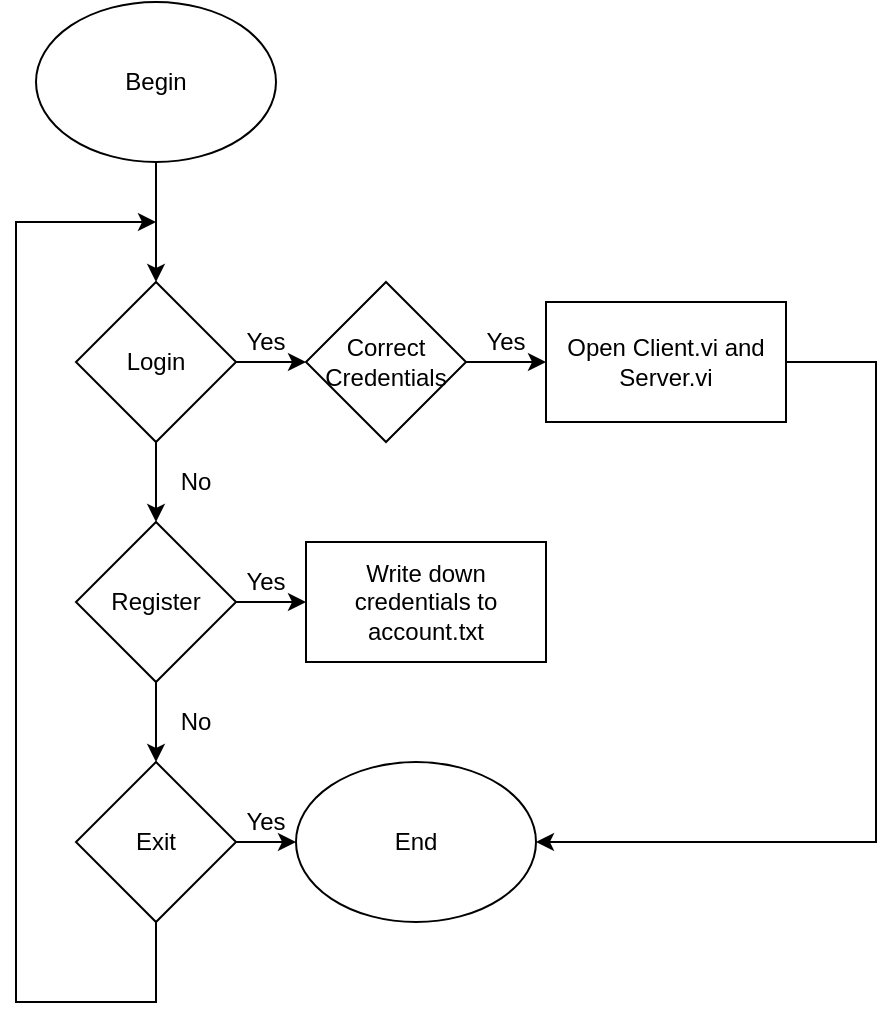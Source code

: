 <mxfile version="13.0.3" type="device"><diagram id="7sJjwMsZa02FEhlt9waf" name="Page-1"><mxGraphModel dx="1326" dy="806" grid="1" gridSize="10" guides="1" tooltips="1" connect="1" arrows="1" fold="1" page="1" pageScale="1" pageWidth="850" pageHeight="1100" math="0" shadow="0"><root><mxCell id="0"/><mxCell id="1" parent="0"/><mxCell id="e2OLducKuwgOf0iO6pfB-3" value="" style="edgeStyle=orthogonalEdgeStyle;rounded=0;orthogonalLoop=1;jettySize=auto;html=1;" edge="1" parent="1" source="e2OLducKuwgOf0iO6pfB-1" target="e2OLducKuwgOf0iO6pfB-2"><mxGeometry relative="1" as="geometry"/></mxCell><mxCell id="e2OLducKuwgOf0iO6pfB-1" value="Begin" style="ellipse;whiteSpace=wrap;html=1;" vertex="1" parent="1"><mxGeometry x="310" y="40" width="120" height="80" as="geometry"/></mxCell><mxCell id="e2OLducKuwgOf0iO6pfB-5" value="" style="edgeStyle=orthogonalEdgeStyle;rounded=0;orthogonalLoop=1;jettySize=auto;html=1;" edge="1" parent="1" source="e2OLducKuwgOf0iO6pfB-2" target="e2OLducKuwgOf0iO6pfB-4"><mxGeometry relative="1" as="geometry"/></mxCell><mxCell id="e2OLducKuwgOf0iO6pfB-11" value="" style="edgeStyle=orthogonalEdgeStyle;rounded=0;orthogonalLoop=1;jettySize=auto;html=1;" edge="1" parent="1" source="e2OLducKuwgOf0iO6pfB-2" target="e2OLducKuwgOf0iO6pfB-10"><mxGeometry relative="1" as="geometry"/></mxCell><mxCell id="e2OLducKuwgOf0iO6pfB-2" value="Login" style="rhombus;whiteSpace=wrap;html=1;" vertex="1" parent="1"><mxGeometry x="330" y="180" width="80" height="80" as="geometry"/></mxCell><mxCell id="e2OLducKuwgOf0iO6pfB-7" value="" style="edgeStyle=orthogonalEdgeStyle;rounded=0;orthogonalLoop=1;jettySize=auto;html=1;" edge="1" parent="1" source="e2OLducKuwgOf0iO6pfB-4" target="e2OLducKuwgOf0iO6pfB-6"><mxGeometry relative="1" as="geometry"/></mxCell><mxCell id="e2OLducKuwgOf0iO6pfB-4" value="Correct Credentials" style="rhombus;whiteSpace=wrap;html=1;" vertex="1" parent="1"><mxGeometry x="445" y="180" width="80" height="80" as="geometry"/></mxCell><mxCell id="e2OLducKuwgOf0iO6pfB-26" style="edgeStyle=orthogonalEdgeStyle;rounded=0;orthogonalLoop=1;jettySize=auto;html=1;entryX=1;entryY=0.5;entryDx=0;entryDy=0;" edge="1" parent="1" source="e2OLducKuwgOf0iO6pfB-6" target="e2OLducKuwgOf0iO6pfB-16"><mxGeometry relative="1" as="geometry"><mxPoint x="710" y="460" as="targetPoint"/><Array as="points"><mxPoint x="730" y="220"/><mxPoint x="730" y="460"/></Array></mxGeometry></mxCell><mxCell id="e2OLducKuwgOf0iO6pfB-6" value="Open Client.vi and Server.vi" style="rounded=0;whiteSpace=wrap;html=1;" vertex="1" parent="1"><mxGeometry x="565" y="190" width="120" height="60" as="geometry"/></mxCell><mxCell id="e2OLducKuwgOf0iO6pfB-8" value="Yes" style="text;html=1;strokeColor=none;fillColor=none;align=center;verticalAlign=middle;whiteSpace=wrap;rounded=0;" vertex="1" parent="1"><mxGeometry x="525" y="200" width="40" height="20" as="geometry"/></mxCell><mxCell id="e2OLducKuwgOf0iO6pfB-9" value="Yes" style="text;html=1;strokeColor=none;fillColor=none;align=center;verticalAlign=middle;whiteSpace=wrap;rounded=0;" vertex="1" parent="1"><mxGeometry x="405" y="200" width="40" height="20" as="geometry"/></mxCell><mxCell id="e2OLducKuwgOf0iO6pfB-13" value="" style="edgeStyle=orthogonalEdgeStyle;rounded=0;orthogonalLoop=1;jettySize=auto;html=1;" edge="1" parent="1" source="e2OLducKuwgOf0iO6pfB-10" target="e2OLducKuwgOf0iO6pfB-12"><mxGeometry relative="1" as="geometry"/></mxCell><mxCell id="e2OLducKuwgOf0iO6pfB-15" value="" style="edgeStyle=orthogonalEdgeStyle;rounded=0;orthogonalLoop=1;jettySize=auto;html=1;" edge="1" parent="1" source="e2OLducKuwgOf0iO6pfB-10" target="e2OLducKuwgOf0iO6pfB-14"><mxGeometry relative="1" as="geometry"/></mxCell><mxCell id="e2OLducKuwgOf0iO6pfB-10" value="Register" style="rhombus;whiteSpace=wrap;html=1;" vertex="1" parent="1"><mxGeometry x="330" y="300" width="80" height="80" as="geometry"/></mxCell><mxCell id="e2OLducKuwgOf0iO6pfB-12" value="Write down credentials to account.txt" style="rounded=0;whiteSpace=wrap;html=1;" vertex="1" parent="1"><mxGeometry x="445" y="310" width="120" height="60" as="geometry"/></mxCell><mxCell id="e2OLducKuwgOf0iO6pfB-17" value="" style="edgeStyle=orthogonalEdgeStyle;rounded=0;orthogonalLoop=1;jettySize=auto;html=1;" edge="1" parent="1" source="e2OLducKuwgOf0iO6pfB-14" target="e2OLducKuwgOf0iO6pfB-16"><mxGeometry relative="1" as="geometry"/></mxCell><mxCell id="e2OLducKuwgOf0iO6pfB-18" style="edgeStyle=orthogonalEdgeStyle;rounded=0;orthogonalLoop=1;jettySize=auto;html=1;" edge="1" parent="1" source="e2OLducKuwgOf0iO6pfB-14"><mxGeometry relative="1" as="geometry"><mxPoint x="370" y="150" as="targetPoint"/><Array as="points"><mxPoint x="370" y="540"/><mxPoint x="300" y="540"/><mxPoint x="300" y="150"/></Array></mxGeometry></mxCell><mxCell id="e2OLducKuwgOf0iO6pfB-14" value="Exit" style="rhombus;whiteSpace=wrap;html=1;" vertex="1" parent="1"><mxGeometry x="330" y="420" width="80" height="80" as="geometry"/></mxCell><mxCell id="e2OLducKuwgOf0iO6pfB-16" value="End" style="ellipse;whiteSpace=wrap;html=1;" vertex="1" parent="1"><mxGeometry x="440" y="420" width="120" height="80" as="geometry"/></mxCell><mxCell id="e2OLducKuwgOf0iO6pfB-20" value="Yes" style="text;html=1;strokeColor=none;fillColor=none;align=center;verticalAlign=middle;whiteSpace=wrap;rounded=0;" vertex="1" parent="1"><mxGeometry x="405" y="320" width="40" height="20" as="geometry"/></mxCell><mxCell id="e2OLducKuwgOf0iO6pfB-21" value="Yes" style="text;html=1;strokeColor=none;fillColor=none;align=center;verticalAlign=middle;whiteSpace=wrap;rounded=0;" vertex="1" parent="1"><mxGeometry x="405" y="440" width="40" height="20" as="geometry"/></mxCell><mxCell id="e2OLducKuwgOf0iO6pfB-22" value="No" style="text;html=1;strokeColor=none;fillColor=none;align=center;verticalAlign=middle;whiteSpace=wrap;rounded=0;" vertex="1" parent="1"><mxGeometry x="370" y="270" width="40" height="20" as="geometry"/></mxCell><mxCell id="e2OLducKuwgOf0iO6pfB-23" value="No" style="text;html=1;strokeColor=none;fillColor=none;align=center;verticalAlign=middle;whiteSpace=wrap;rounded=0;" vertex="1" parent="1"><mxGeometry x="370" y="390" width="40" height="20" as="geometry"/></mxCell></root></mxGraphModel></diagram></mxfile>